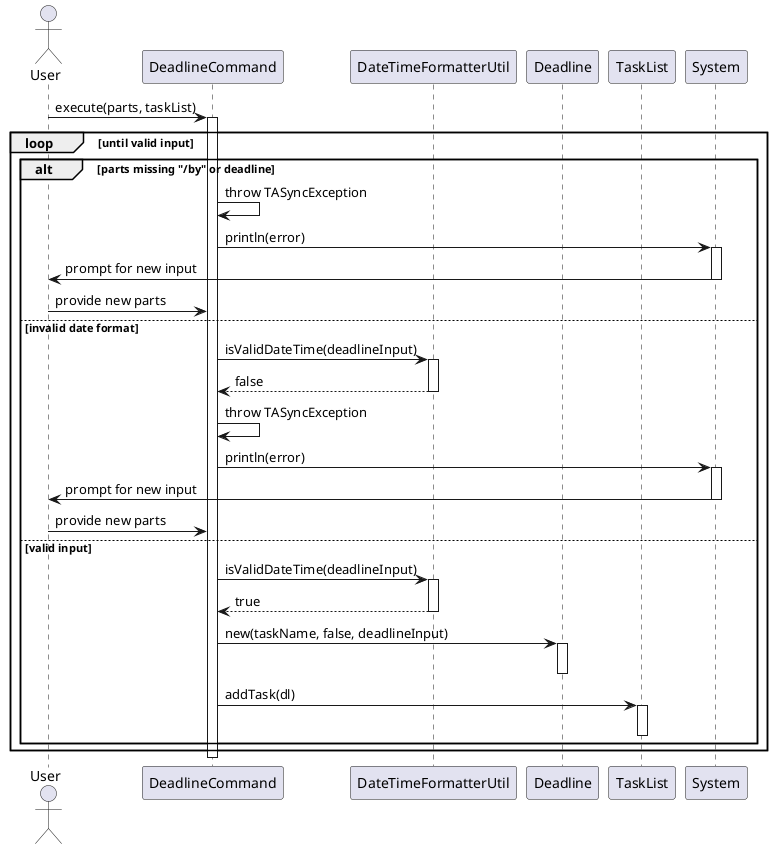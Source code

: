 @startuml
'https://plantuml.com/sequence-diagram

actor User

participant "DeadlineCommand" as DeadlineCmd
participant "DateTimeFormatterUtil" as Formatter
participant "Deadline" as Deadline
participant "TaskList" as TaskList
participant "System" as Console

User -> DeadlineCmd : execute(parts, taskList)
activate DeadlineCmd

loop until valid input
    alt parts missing "/by" or deadline
        DeadlineCmd -> DeadlineCmd : throw TASyncException
        DeadlineCmd -> Console : println(error)
        activate Console
        Console -> User : prompt for new input
        deactivate Console
        User -> DeadlineCmd : provide new parts
    else invalid date format
        DeadlineCmd -> Formatter : isValidDateTime(deadlineInput)
        activate Formatter
        Formatter --> DeadlineCmd : false
        deactivate Formatter

        DeadlineCmd -> DeadlineCmd : throw TASyncException
        DeadlineCmd -> Console : println(error)
        activate Console
        Console -> User : prompt for new input
        deactivate Console
        User -> DeadlineCmd : provide new parts
    else valid input
        DeadlineCmd -> Formatter : isValidDateTime(deadlineInput)
        activate Formatter
        Formatter --> DeadlineCmd : true
        deactivate Formatter

        DeadlineCmd -> Deadline : new(taskName, false, deadlineInput)
        activate Deadline
        deactivate Deadline

        DeadlineCmd -> TaskList : addTask(dl)
        activate TaskList
        deactivate TaskList
    end
end

deactivate DeadlineCmd
@enduml